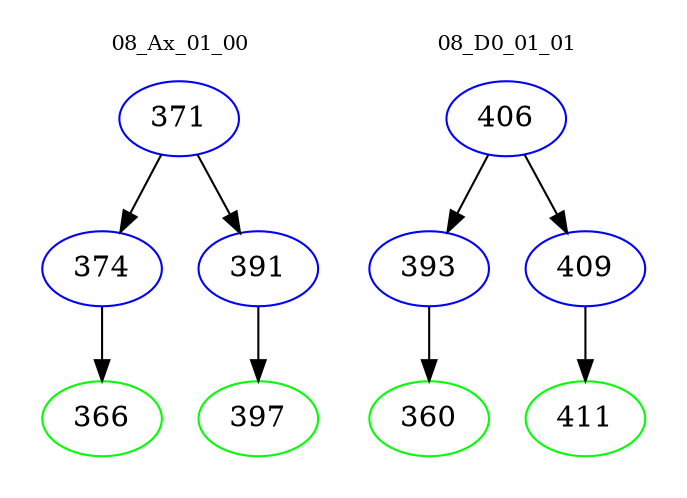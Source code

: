 digraph{
subgraph cluster_0 {
color = white
label = "08_Ax_01_00";
fontsize=10;
T0_371 [label="371", color="blue"]
T0_371 -> T0_374 [color="black"]
T0_374 [label="374", color="blue"]
T0_374 -> T0_366 [color="black"]
T0_366 [label="366", color="green"]
T0_371 -> T0_391 [color="black"]
T0_391 [label="391", color="blue"]
T0_391 -> T0_397 [color="black"]
T0_397 [label="397", color="green"]
}
subgraph cluster_1 {
color = white
label = "08_D0_01_01";
fontsize=10;
T1_406 [label="406", color="blue"]
T1_406 -> T1_393 [color="black"]
T1_393 [label="393", color="blue"]
T1_393 -> T1_360 [color="black"]
T1_360 [label="360", color="green"]
T1_406 -> T1_409 [color="black"]
T1_409 [label="409", color="blue"]
T1_409 -> T1_411 [color="black"]
T1_411 [label="411", color="green"]
}
}
